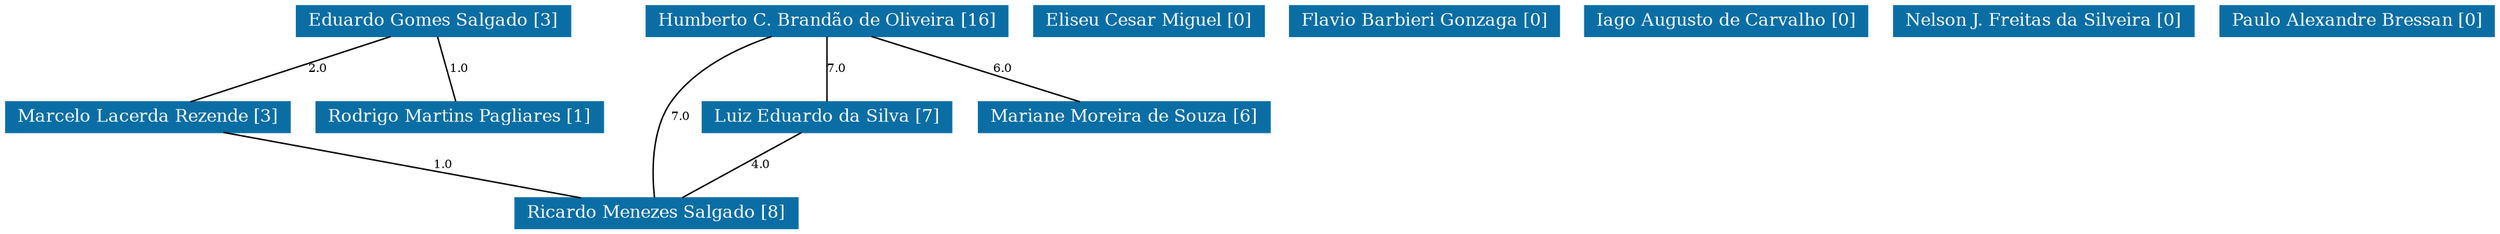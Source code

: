 strict graph grafo2 {
	graph [bb="0,0,1536,153",
		id=grafo2,
		overlap=False
	];
	node [fontsize=12,
		label="\N",
		shape=rectangle,
		style=filled
	];
	0	 [URL="membro-2363460036599181.html",
		color="#0A6EA4",
		fontcolor="#FFFFFF",
		height=0.29167,
		label="Eduardo Gomes Salgado [3]",
		pos="238.5,142.5",
		width=2.1111];
	6	 [URL="membro-6453091384982419.html",
		color="#0A6EA4",
		fontcolor="#FFFFFF",
		height=0.29167,
		label="Marcelo Lacerda Rezende [3]",
		pos="78.5,76.5",
		width=2.1806];
	0 -- 6	 [fontsize=8,
		label=2.0,
		lp="173.5,109.5",
		pos="212.79,131.9 182.94,119.58 133.97,99.383 104.14,87.078"];
	11	 [URL="membro-1194178136211401.html",
		color="#0A6EA4",
		fontcolor="#FFFFFF",
		height=0.29167,
		label="Rodrigo Martins Pagliares [1]",
		pos="254.5,76.5",
		width=2.1944];
	0 -- 11	 [fontsize=8,
		label=1.0,
		lp="252.5,109.5",
		pos="241.07,131.9 244.04,119.65 248.89,99.622 251.88,87.297"];
	10	 [URL="membro-8918198224706238.html",
		color="#0A6EA4",
		fontcolor="#FFFFFF",
		height=0.29167,
		label="Ricardo Menezes Salgado [8]",
		pos="421.5,10.5",
		width=2.1806];
	6 -- 10	 [fontsize=8,
		label=1.0,
		lp="276.5,43.5",
		pos="133.23,65.969 197.25,53.65 302.62,33.375 366.68,21.048"];
	1	 [URL="membro-6883421018811339.html",
		color="#0A6EA4",
		fontcolor="#FFFFFF",
		height=0.29167,
		label="Eliseu Cesar Miguel [0]",
		pos="772.5,142.5",
		width=1.7917];
	2	 [URL="membro-1310310705488241.html",
		color="#0A6EA4",
		fontcolor="#FFFFFF",
		height=0.29167,
		label="Flavio Barbieri Gonzaga [0]",
		pos="930.5,142.5",
		width=2.0972];
	3	 [URL="membro-3832045632369639.html",
		color="#0A6EA4",
		fontcolor="#FFFFFF",
		height=0.29167,
		label="Humberto C. Brandão de Oliveira [16]",
		pos="589.5,142.5",
		width=2.7778];
	3 -- 10	 [fontsize=8,
		label=7.0,
		lp="688.5,76.5",
		pos="619.36,131.89 653.05,118.28 700.45,93.191 678.5,66 656.35,38.56 567.33,24.026 500.22,16.815"];
	5	 [URL="membro-5459510407019521.html",
		color="#0A6EA4",
		fontcolor="#FFFFFF",
		height=0.29167,
		label="Luiz Eduardo da Silva [7]",
		pos="421.5,76.5",
		width=1.9444];
	3 -- 5	 [fontsize=8,
		label=7.0,
		lp="520.5,109.5",
		pos="562.51,131.9 531.16,119.58 479.75,99.383 448.43,87.078"];
	7	 [URL="membro-9682825029495702.html",
		color="#0A6EA4",
		fontcolor="#FFFFFF",
		height=0.29167,
		label="Mariane Moreira de Souza [6]",
		pos="589.5,76.5",
		width=2.2222];
	3 -- 7	 [fontsize=8,
		label=6.0,
		lp="594.5,109.5",
		pos="589.5,131.9 589.5,119.65 589.5,99.622 589.5,87.297"];
	5 -- 10	 [fontsize=8,
		label=4.0,
		lp="426.5,43.5",
		pos="421.5,65.896 421.5,53.653 421.5,33.622 421.5,21.297"];
	4	 [URL="membro-9975041225831602.html",
		color="#0A6EA4",
		fontcolor="#FFFFFF",
		height=0.29167,
		label="Iago Augusto de Carvalho [0]",
		pos="1103.5,142.5",
		width=2.1944];
	8	 [URL="membro-6853382226977684.html",
		color="#0A6EA4",
		fontcolor="#FFFFFF",
		height=0.29167,
		label="Nelson J. Freitas da Silveira [0]",
		pos="1282.5,142.5",
		width=2.2778];
	9	 [URL="membro-0231239253253477.html",
		color="#0A6EA4",
		fontcolor="#FFFFFF",
		height=0.29167,
		label="Paulo Alexandre Bressan [0]",
		pos="1459.5,142.5",
		width=2.125];
}
